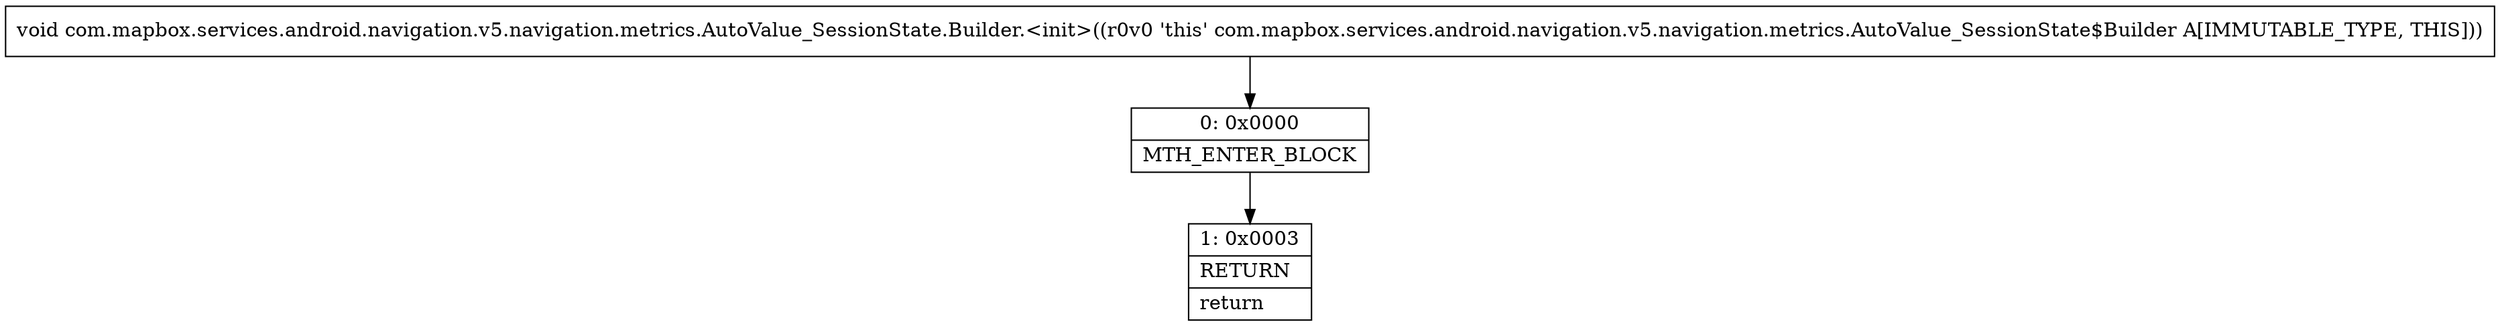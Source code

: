 digraph "CFG forcom.mapbox.services.android.navigation.v5.navigation.metrics.AutoValue_SessionState.Builder.\<init\>()V" {
Node_0 [shape=record,label="{0\:\ 0x0000|MTH_ENTER_BLOCK\l}"];
Node_1 [shape=record,label="{1\:\ 0x0003|RETURN\l|return\l}"];
MethodNode[shape=record,label="{void com.mapbox.services.android.navigation.v5.navigation.metrics.AutoValue_SessionState.Builder.\<init\>((r0v0 'this' com.mapbox.services.android.navigation.v5.navigation.metrics.AutoValue_SessionState$Builder A[IMMUTABLE_TYPE, THIS])) }"];
MethodNode -> Node_0;
Node_0 -> Node_1;
}

